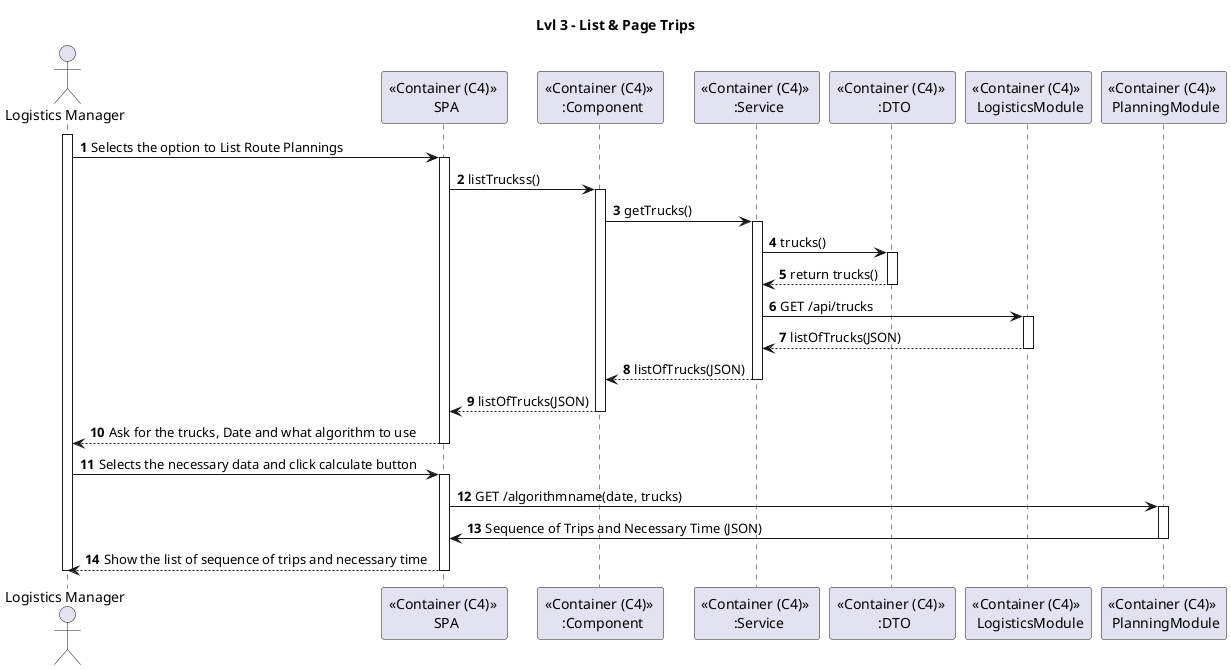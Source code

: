 @startuml US

title Lvl 3 - List & Page Trips

autonumber

actor "Logistics Manager" as LM
participant "<< Container (C4) >> \n SPA" as S
participant "<< Container (C4) >> \n :Component" as C
participant "<< Container (C4) >> \n :Service" as SV
participant "<< Container (C4) >> \n :DTO" as DTO
participant "<< Container (C4) >> \n LogisticsModule" as LMD
participant "<< Container (C4) >> \n PlanningModule" as PMD


activate LM
LM -> S : Selects the option to List Route Plannings
activate S

S -> C : listTruckss()
activate C

C -> SV : getTrucks()
activate SV

SV -> DTO : trucks()
activate DTO

DTO --> SV : return trucks()
deactivate DTO

SV -> LMD : GET /api/trucks
activate LMD

LMD --> SV : listOfTrucks(JSON)
deactivate LMD

SV --> C : listOfTrucks(JSON)
deactivate SV

C --> S : listOfTrucks(JSON)
deactivate C

S --> LM : Ask for the trucks, Date and what algorithm to use
deactivate S

LM -> S : Selects the necessary data and click calculate button
activate S

S -> PMD : GET /algorithmname(date, trucks)
activate PMD

PMD -> S : Sequence of Trips and Necessary Time (JSON)
deactivate PMD

S --> LM : Show the list of sequence of trips and necessary time
deactivate S
deactivate LM

@enduml